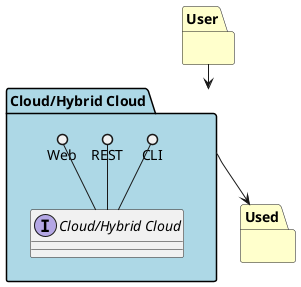 @startuml

package "User" #ffffcc {

}

package "Used" #ffffcc {

}

package "Cloud/Hybrid Cloud" #lightblue {

    interface "Cloud/Hybrid Cloud" {
    }

    CLI ()-- "Cloud/Hybrid Cloud"
    REST ()-- "Cloud/Hybrid Cloud"
    Web ()-- "Cloud/Hybrid Cloud"
}

User --> "Cloud/Hybrid Cloud"
"Cloud/Hybrid Cloud" --> Used

@enduml
